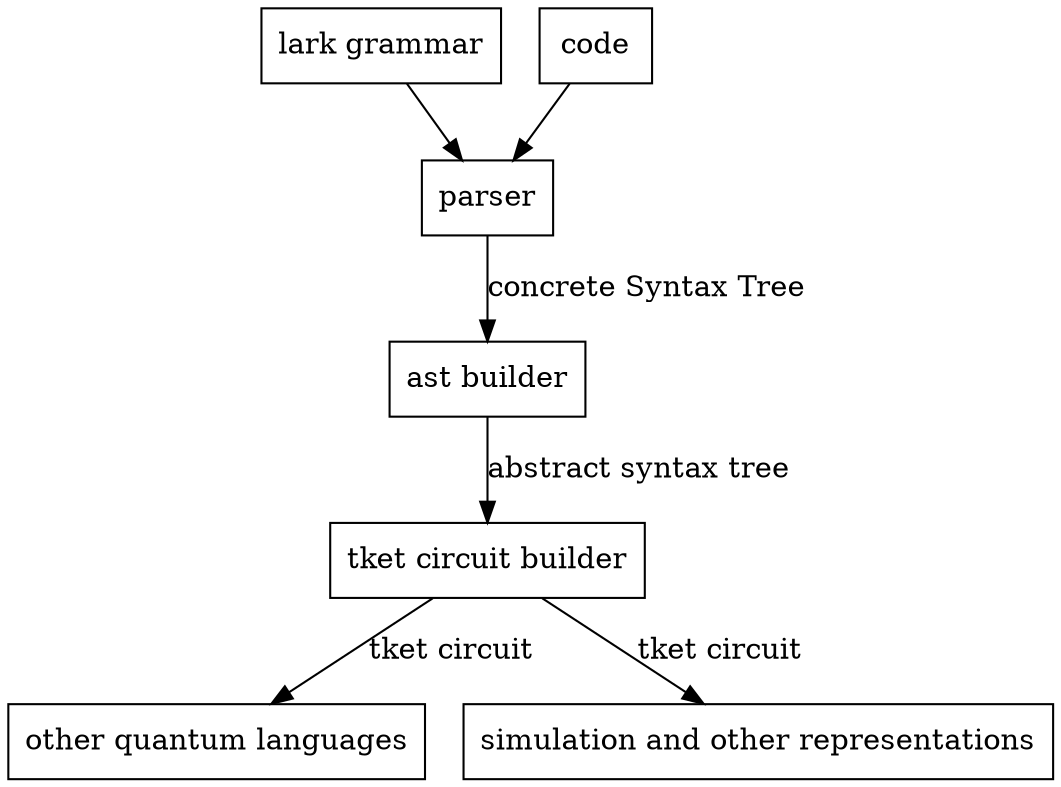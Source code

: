 digraph spinach {
    node [shape=rectangle];

    e [label="lark grammar"]
    f [label="code"]
    a [label="parser"]
    b [label="ast builder"]
    c [label="tket circuit builder"]
    g [label="other quantum languages"]
    h [label="simulation and other representations"]

    f -> a;
    e -> a;
    a -> b [label="concrete Syntax Tree"];
    b -> c [label="abstract syntax tree"];
    c -> g [label="tket circuit"];
    c -> h [label="tket circuit"];
}

